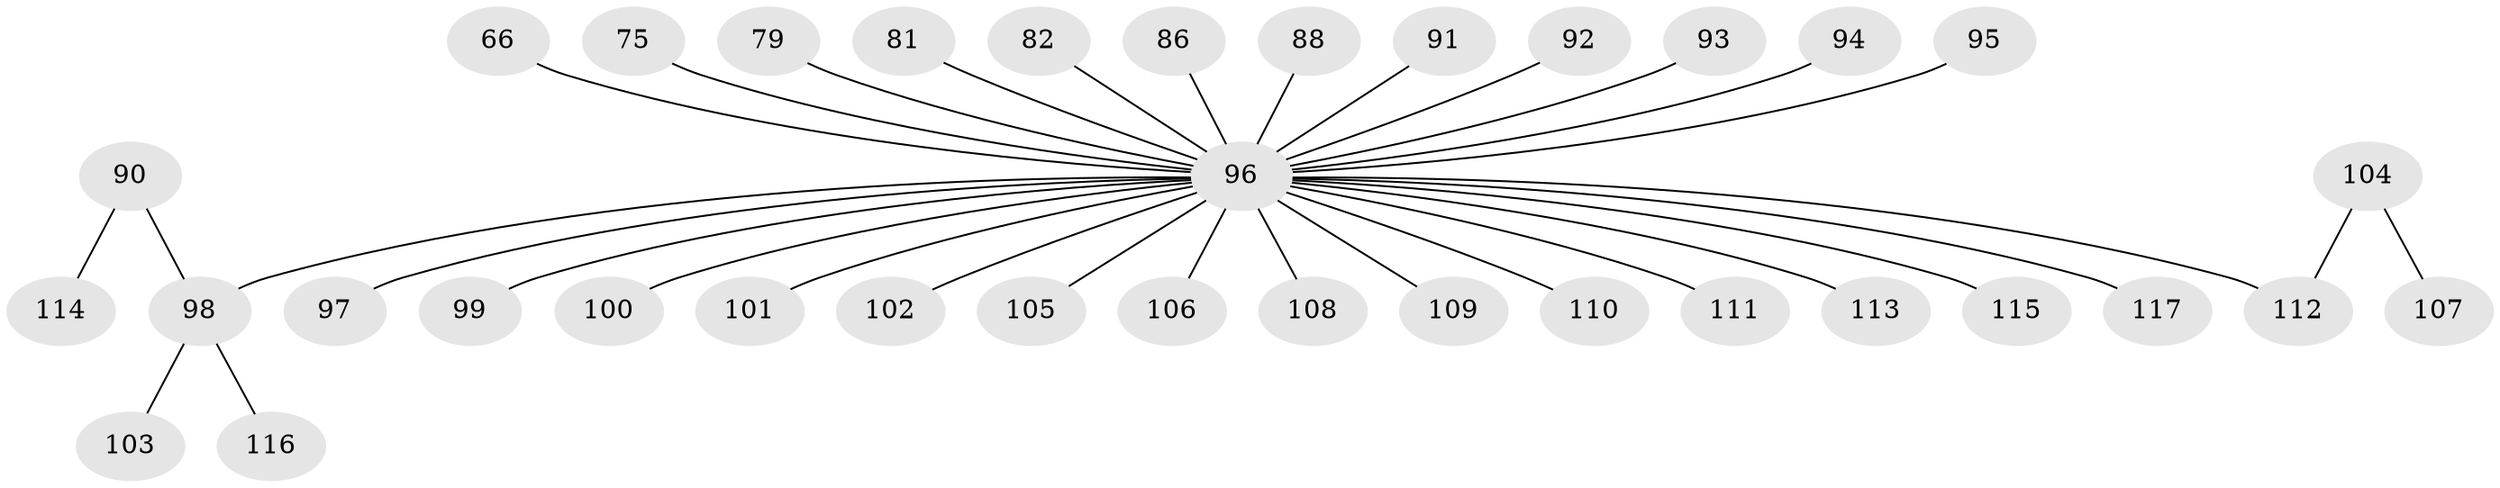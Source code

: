 // original degree distribution, {8: 0.008547008547008548, 5: 0.02564102564102564, 2: 0.24786324786324787, 4: 0.05128205128205128, 10: 0.008547008547008548, 3: 0.17094017094017094, 1: 0.48717948717948717}
// Generated by graph-tools (version 1.1) at 2025/56/03/04/25 21:56:36]
// undirected, 35 vertices, 34 edges
graph export_dot {
graph [start="1"]
  node [color=gray90,style=filled];
  66;
  75;
  79;
  81;
  82;
  86;
  88 [super="+87"];
  90;
  91;
  92;
  93;
  94;
  95;
  96 [super="+61+84+83+74+44+47+71+56+62+89+70+64+65+73+78"];
  97 [super="+59"];
  98 [super="+80+85"];
  99;
  100;
  101;
  102;
  103;
  104 [super="+57"];
  105;
  106;
  107;
  108;
  109;
  110;
  111;
  112 [super="+55"];
  113;
  114;
  115 [super="+76"];
  116;
  117;
  66 -- 96;
  75 -- 96;
  79 -- 96;
  81 -- 96;
  82 -- 96;
  86 -- 96;
  88 -- 96;
  90 -- 114;
  90 -- 98;
  91 -- 96;
  92 -- 96;
  93 -- 96;
  94 -- 96;
  95 -- 96;
  96 -- 99;
  96 -- 117;
  96 -- 108;
  96 -- 101;
  96 -- 105;
  96 -- 109;
  96 -- 111;
  96 -- 112;
  96 -- 106;
  96 -- 98;
  96 -- 110;
  96 -- 97;
  96 -- 102;
  96 -- 113;
  96 -- 100;
  96 -- 115;
  98 -- 116;
  98 -- 103;
  104 -- 107;
  104 -- 112;
}
